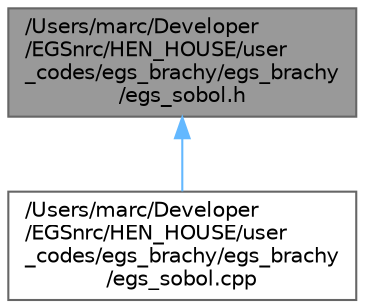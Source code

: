 digraph "/Users/marc/Developer/EGSnrc/HEN_HOUSE/user_codes/egs_brachy/egs_brachy/egs_sobol.h"
{
 // LATEX_PDF_SIZE
  bgcolor="transparent";
  edge [fontname=Helvetica,fontsize=10,labelfontname=Helvetica,labelfontsize=10];
  node [fontname=Helvetica,fontsize=10,shape=box,height=0.2,width=0.4];
  Node1 [id="Node000001",label="/Users/marc/Developer\l/EGSnrc/HEN_HOUSE/user\l_codes/egs_brachy/egs_brachy\l/egs_sobol.h",height=0.2,width=0.4,color="gray40", fillcolor="grey60", style="filled", fontcolor="black",tooltip="Header file for EGS_Sobol (EGS_RandomGenerator wrapper for Sobol QRNG)"];
  Node1 -> Node2 [id="edge1_Node000001_Node000002",dir="back",color="steelblue1",style="solid",tooltip=" "];
  Node2 [id="Node000002",label="/Users/marc/Developer\l/EGSnrc/HEN_HOUSE/user\l_codes/egs_brachy/egs_brachy\l/egs_sobol.cpp",height=0.2,width=0.4,color="grey40", fillcolor="white", style="filled",URL="$egs__sobol_8cpp.html",tooltip="Implementation for EGS_Sobol (EGS_RandomGenerator wrapper for Sobol QRNG)"];
}
